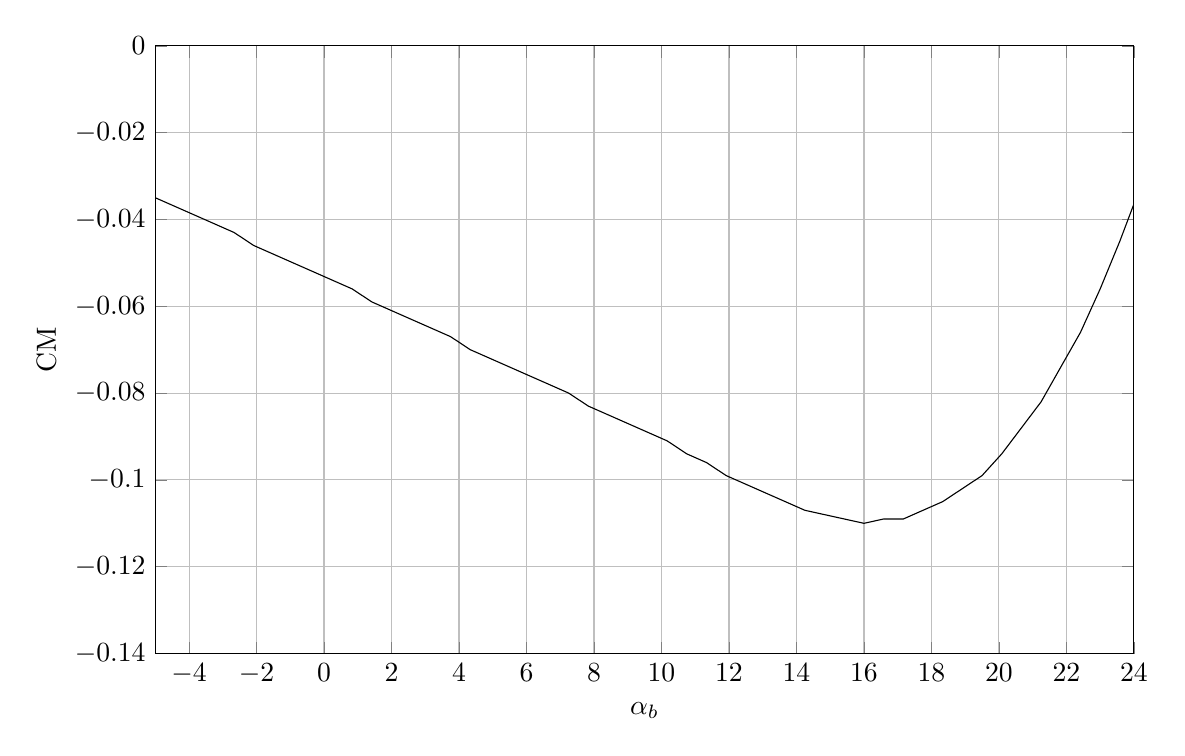 % Moment Coefficient vs alpha for Wing respect to A C 
\begin{tikzpicture}

\begin{axis}[
width=14.01cm,
height=9.3cm,
scaled ticks=false, tick label style={/pgf/number format/fixed},
xmin=-5,
xmax=24,
xlabel={$\alpha_b$},
xmajorgrids,
ymin=-0.14,
ymax=0.0,
ylabel={CM},
ymajorgrids,
]
\addplot [
color=black,
solid
]
table[row sep=crcr]{
-5.0	-0.035\\
-4.417	-0.037\\
-3.833	-0.039\\
-3.25	-0.041\\
-2.667	-0.043\\
-2.083	-0.046\\
-1.5	-0.048\\
-0.917	-0.05\\
-0.333	-0.052\\
0.25	-0.054\\
0.833	-0.056\\
1.417	-0.059\\
2.0	-0.061\\
2.583	-0.063\\
3.167	-0.065\\
3.75	-0.067\\
4.333	-0.07\\
4.917	-0.072\\
5.5	-0.074\\
6.083	-0.076\\
6.667	-0.078\\
7.25	-0.08\\
7.833	-0.083\\
8.417	-0.085\\
9.0	-0.087\\
9.583	-0.089\\
10.167	-0.091\\
10.75	-0.094\\
11.333	-0.096\\
11.917	-0.099\\
12.5	-0.101\\
13.083	-0.103\\
13.667	-0.105\\
14.25	-0.107\\
14.833	-0.108\\
15.417	-0.109\\
16.0	-0.11\\
16.583	-0.109\\
17.167	-0.109\\
17.75	-0.107\\
18.333	-0.105\\
18.917	-0.102\\
19.5	-0.099\\
20.083	-0.094\\
20.667	-0.088\\
21.25	-0.082\\
21.833	-0.074\\
22.417	-0.066\\
23.0	-0.056\\
23.583	-0.045\\
24.167	-0.033\\
24.75	-0.02\\
25.333	-0.005\\
25.917	0.011\\
26.5	0.028\\
27.083	0.047\\
27.667	0.068\\
28.25	0.09\\
28.833	0.114\\
29.417	0.139\\
30.0	0.167\\
};
\end{axis}
\end{tikzpicture}%
